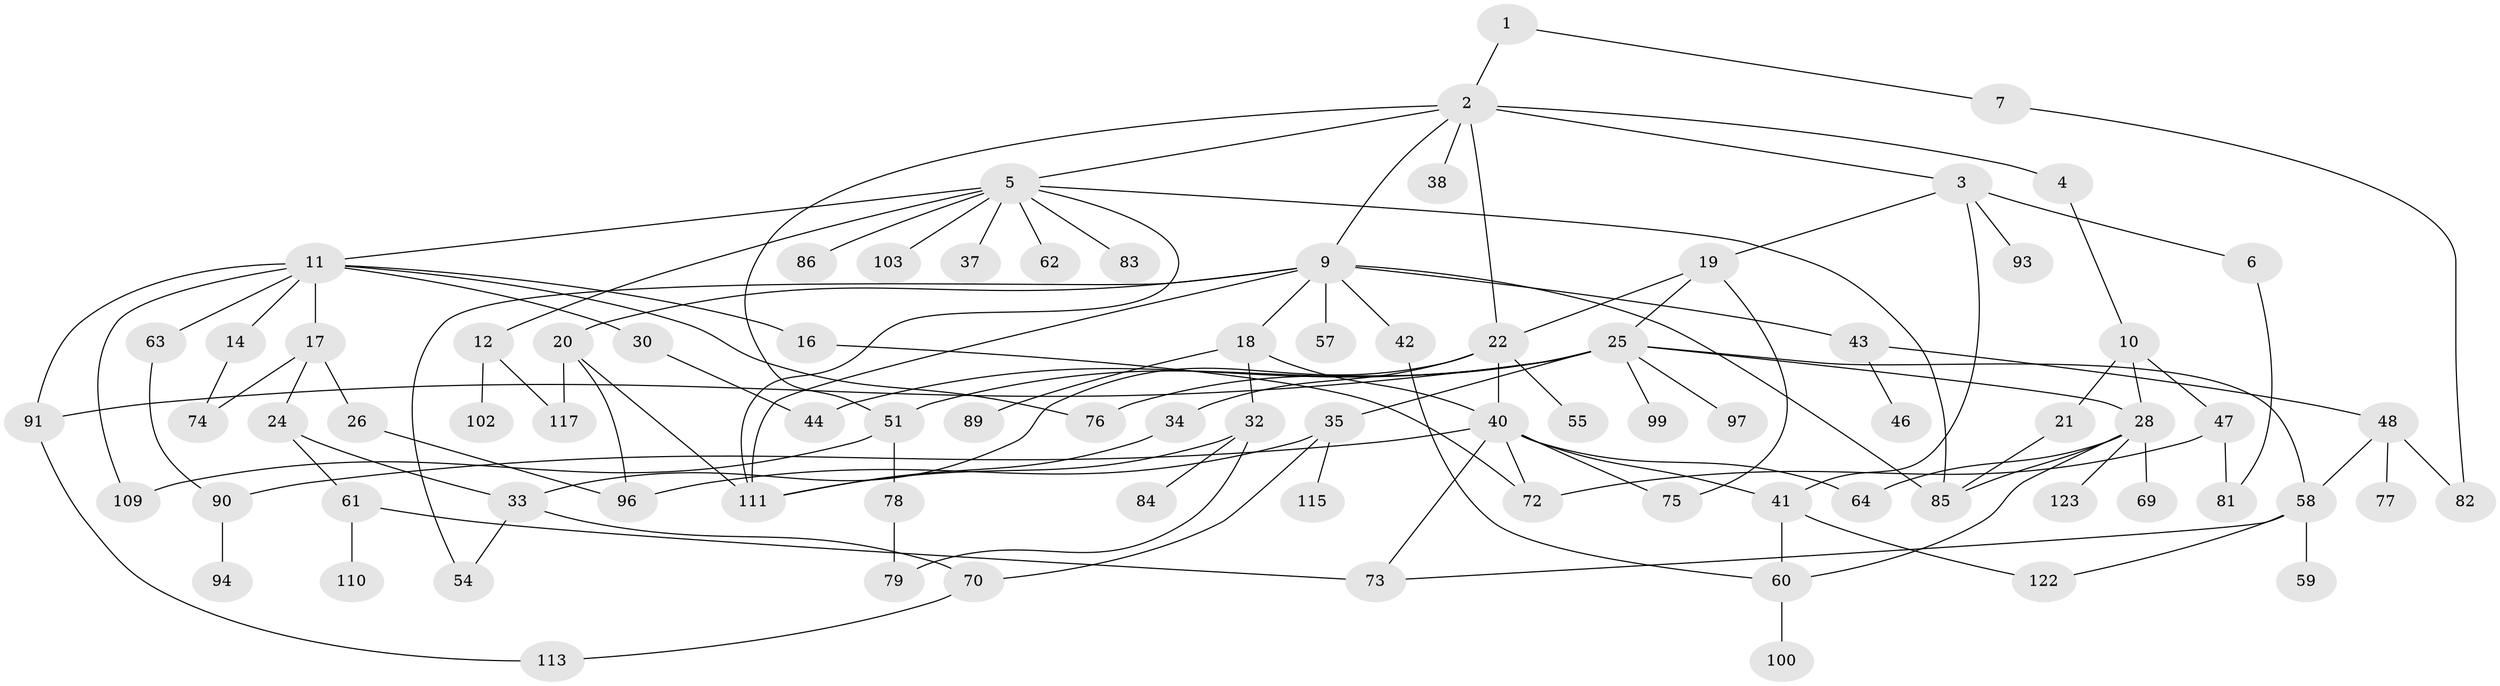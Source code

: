 // original degree distribution, {3: 0.24193548387096775, 8: 0.024193548387096774, 6: 0.024193548387096774, 2: 0.23387096774193547, 7: 0.008064516129032258, 1: 0.31451612903225806, 10: 0.008064516129032258, 4: 0.0967741935483871, 5: 0.04838709677419355}
// Generated by graph-tools (version 1.1) at 2025/10/02/27/25 16:10:53]
// undirected, 84 vertices, 121 edges
graph export_dot {
graph [start="1"]
  node [color=gray90,style=filled];
  1 [super="+49"];
  2;
  3 [super="+8"];
  4;
  5 [super="+15"];
  6 [super="+66"];
  7;
  9 [super="+98"];
  10;
  11 [super="+13"];
  12 [super="+29"];
  14 [super="+65"];
  16 [super="+27"];
  17 [super="+95"];
  18 [super="+23"];
  19;
  20 [super="+92"];
  21 [super="+87"];
  22 [super="+31"];
  24 [super="+36"];
  25 [super="+39"];
  26;
  28 [super="+45"];
  30;
  32 [super="+80"];
  33 [super="+68"];
  34;
  35 [super="+106"];
  37;
  38;
  40 [super="+50"];
  41 [super="+52"];
  42 [super="+53"];
  43;
  44 [super="+120"];
  46;
  47 [super="+67"];
  48 [super="+56"];
  51 [super="+88"];
  54;
  55;
  57 [super="+107"];
  58 [super="+114"];
  59;
  60;
  61;
  62;
  63 [super="+71"];
  64 [super="+101"];
  69;
  70;
  72 [super="+121"];
  73;
  74;
  75;
  76;
  77;
  78;
  79;
  81 [super="+105"];
  82 [super="+108"];
  83;
  84;
  85 [super="+124"];
  86;
  89;
  90;
  91 [super="+104"];
  93;
  94 [super="+112"];
  96 [super="+119"];
  97;
  99;
  100;
  102;
  103;
  109;
  110;
  111 [super="+116"];
  113 [super="+118"];
  115;
  117;
  122;
  123;
  1 -- 2;
  1 -- 7;
  2 -- 3;
  2 -- 4;
  2 -- 5;
  2 -- 9;
  2 -- 38;
  2 -- 51;
  2 -- 22;
  3 -- 6;
  3 -- 19;
  3 -- 41;
  3 -- 93;
  4 -- 10;
  5 -- 11;
  5 -- 12;
  5 -- 83;
  5 -- 86;
  5 -- 37;
  5 -- 103;
  5 -- 62;
  5 -- 85;
  5 -- 111;
  6 -- 81;
  7 -- 82;
  9 -- 18;
  9 -- 20;
  9 -- 42;
  9 -- 43;
  9 -- 54;
  9 -- 57;
  9 -- 85;
  9 -- 111;
  10 -- 21;
  10 -- 47;
  10 -- 28;
  11 -- 16;
  11 -- 17;
  11 -- 109;
  11 -- 91;
  11 -- 30;
  11 -- 76;
  11 -- 14;
  11 -- 63;
  12 -- 102;
  12 -- 117;
  14 -- 74;
  16 -- 72;
  17 -- 24;
  17 -- 26;
  17 -- 74;
  18 -- 89;
  18 -- 32;
  18 -- 40;
  19 -- 22;
  19 -- 25;
  19 -- 75;
  20 -- 117;
  20 -- 96;
  20 -- 111;
  21 -- 85;
  22 -- 33;
  22 -- 34;
  22 -- 55;
  22 -- 40;
  24 -- 33;
  24 -- 61;
  25 -- 28;
  25 -- 35;
  25 -- 44;
  25 -- 91;
  25 -- 99;
  25 -- 51;
  25 -- 76;
  25 -- 97;
  25 -- 58;
  26 -- 96;
  28 -- 123;
  28 -- 64;
  28 -- 85;
  28 -- 69;
  28 -- 60;
  30 -- 44;
  32 -- 79;
  32 -- 84;
  32 -- 111;
  33 -- 70;
  33 -- 54;
  34 -- 111;
  35 -- 96;
  35 -- 115;
  35 -- 70;
  40 -- 75;
  40 -- 64;
  40 -- 73;
  40 -- 90;
  40 -- 41;
  40 -- 72;
  41 -- 122;
  41 -- 60;
  42 -- 60;
  43 -- 46;
  43 -- 48;
  47 -- 81;
  47 -- 72 [weight=2];
  48 -- 58;
  48 -- 82;
  48 -- 77;
  51 -- 78;
  51 -- 109;
  58 -- 59;
  58 -- 73;
  58 -- 122;
  60 -- 100;
  61 -- 110;
  61 -- 73;
  63 -- 90;
  70 -- 113;
  78 -- 79;
  90 -- 94;
  91 -- 113;
}
